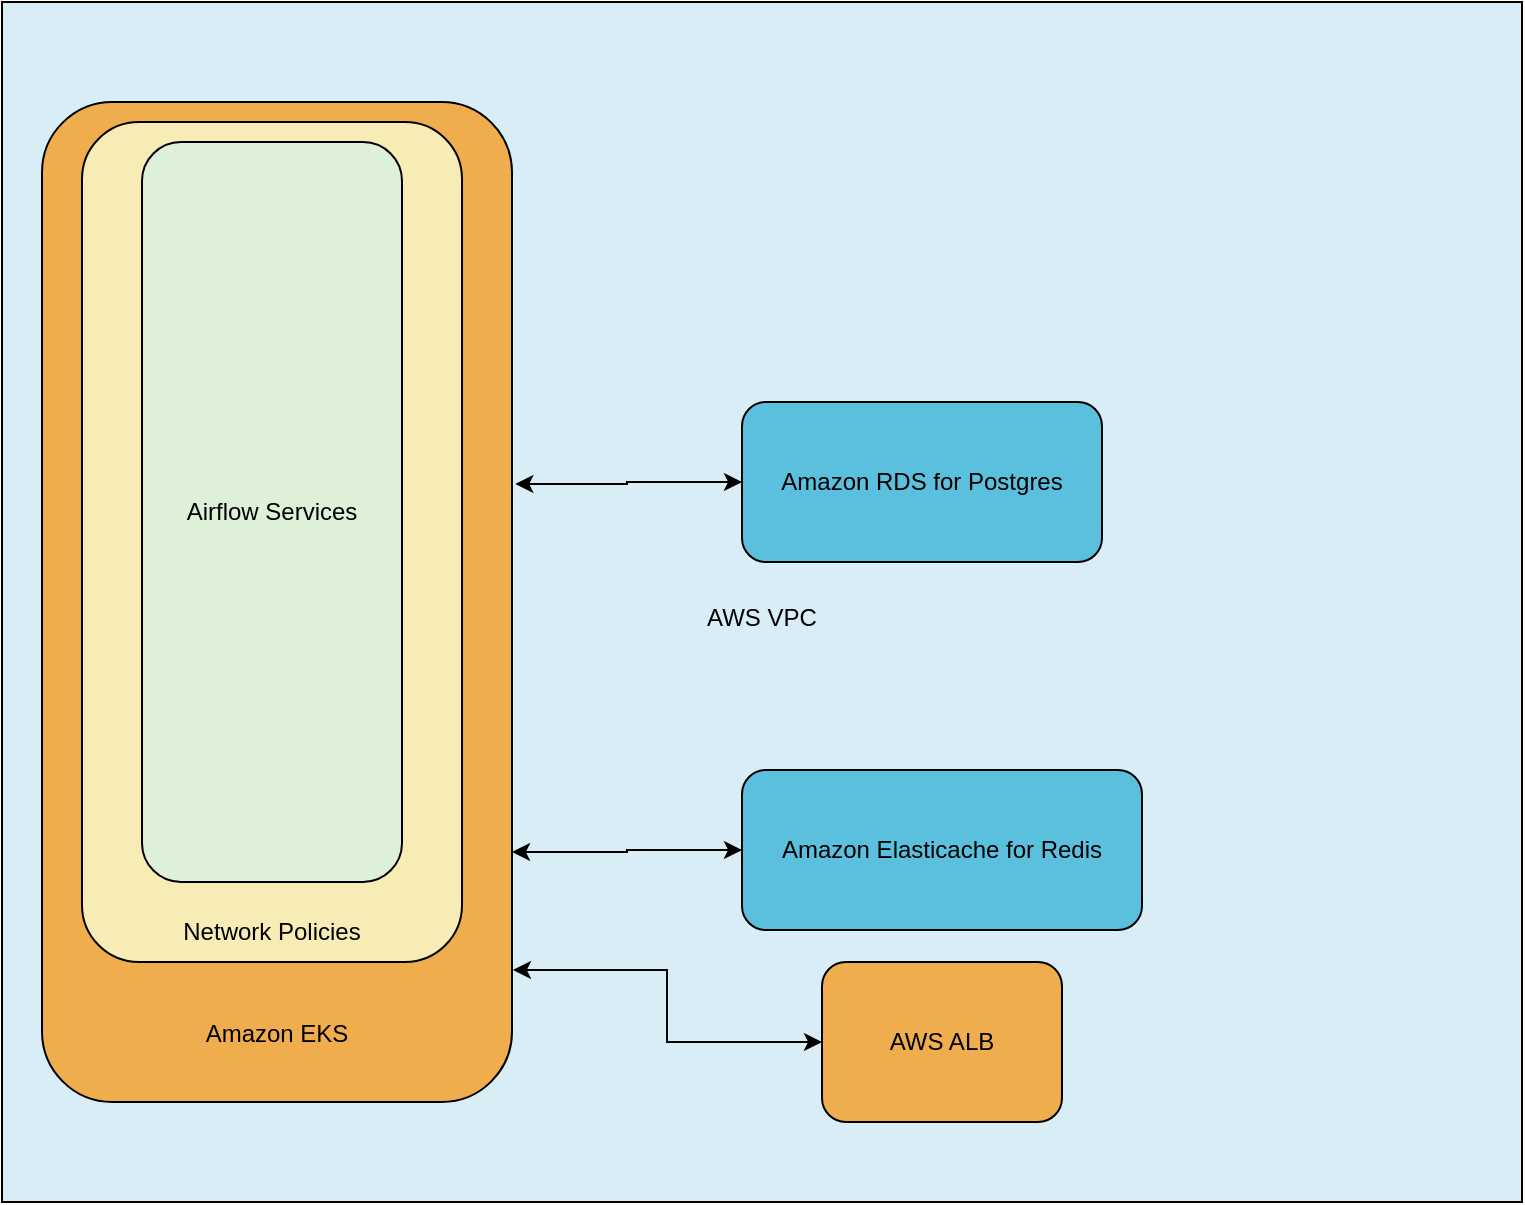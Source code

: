 <mxfile version="24.2.3" type="device">
  <diagram name="Página-1" id="1-6PUafRODEjtdLCIClu">
    <mxGraphModel dx="1363" dy="809" grid="1" gridSize="10" guides="1" tooltips="1" connect="1" arrows="1" fold="1" page="1" pageScale="1" pageWidth="827" pageHeight="1169" math="0" shadow="0">
      <root>
        <mxCell id="0" />
        <mxCell id="1" parent="0" />
        <mxCell id="VPC" value="&lt;div&gt;&lt;br&gt;&lt;/div&gt;AWS VPC" style="rounded=0;whiteSpace=wrap;html=1;fillColor=#d9edf7;" vertex="1" parent="1">
          <mxGeometry x="33" y="20" width="760" height="600" as="geometry" />
        </mxCell>
        <mxCell id="EKS" value="&lt;div&gt;&lt;br&gt;&lt;/div&gt;&lt;div&gt;&lt;br&gt;&lt;/div&gt;&lt;div&gt;&lt;br&gt;&lt;/div&gt;&lt;div&gt;&lt;br&gt;&lt;/div&gt;&lt;div&gt;&lt;br&gt;&lt;/div&gt;&lt;div&gt;&lt;br&gt;&lt;/div&gt;&lt;div&gt;&lt;br&gt;&lt;/div&gt;&lt;div&gt;&lt;br&gt;&lt;/div&gt;&lt;div&gt;&lt;br&gt;&lt;/div&gt;&lt;div&gt;&lt;br&gt;&lt;/div&gt;&lt;div&gt;&lt;br&gt;&lt;/div&gt;&lt;div&gt;&lt;br&gt;&lt;/div&gt;&lt;div&gt;&lt;br&gt;&lt;/div&gt;&lt;div&gt;&lt;br&gt;&lt;/div&gt;&lt;div&gt;&lt;br&gt;&lt;/div&gt;&lt;div&gt;&lt;br&gt;&lt;/div&gt;&lt;div&gt;&lt;br&gt;&lt;/div&gt;&lt;div&gt;&lt;br&gt;&lt;/div&gt;&lt;div&gt;&lt;br&gt;&lt;/div&gt;&lt;div&gt;&lt;br&gt;&lt;/div&gt;&lt;div&gt;&lt;br&gt;&lt;/div&gt;&lt;div&gt;&lt;br&gt;&lt;/div&gt;&lt;div&gt;&lt;br&gt;&lt;/div&gt;&lt;div&gt;&lt;br&gt;&lt;/div&gt;&lt;div&gt;&lt;br&gt;&lt;/div&gt;&lt;div&gt;&lt;br&gt;&lt;/div&gt;&lt;div&gt;&lt;br&gt;&lt;/div&gt;&lt;div&gt;&lt;br&gt;&lt;/div&gt;&lt;div&gt;&lt;br&gt;&lt;/div&gt;&lt;div&gt;&lt;br&gt;&lt;/div&gt;Amazon EKS" style="rounded=1;whiteSpace=wrap;html=1;fillColor=#f0ad4e;" vertex="1" parent="VPC">
          <mxGeometry x="20" y="50" width="235" height="500" as="geometry" />
        </mxCell>
        <mxCell id="NetworkPolicies" value="&lt;div&gt;&lt;br&gt;&lt;/div&gt;&lt;div&gt;&lt;br&gt;&lt;/div&gt;&lt;div&gt;&lt;br&gt;&lt;/div&gt;&lt;div&gt;&lt;br&gt;&lt;/div&gt;&lt;div&gt;&lt;br&gt;&lt;/div&gt;&lt;div&gt;&lt;br&gt;&lt;/div&gt;&lt;div&gt;&lt;br&gt;&lt;/div&gt;&lt;div&gt;&lt;br&gt;&lt;/div&gt;&lt;div&gt;&lt;br&gt;&lt;/div&gt;&lt;div&gt;&lt;br&gt;&lt;/div&gt;&lt;div&gt;&lt;br&gt;&lt;/div&gt;&lt;div&gt;&lt;br&gt;&lt;/div&gt;&lt;div&gt;&lt;br&gt;&lt;/div&gt;&lt;div&gt;&lt;br&gt;&lt;/div&gt;&lt;div&gt;&lt;br&gt;&lt;/div&gt;&lt;div&gt;&lt;br&gt;&lt;/div&gt;&lt;div&gt;&lt;br&gt;&lt;/div&gt;&lt;div&gt;&lt;br&gt;&lt;/div&gt;&lt;div&gt;&lt;br&gt;&lt;/div&gt;&lt;div&gt;&lt;br&gt;&lt;/div&gt;&lt;div&gt;&lt;br&gt;&lt;/div&gt;&lt;div&gt;&lt;br&gt;&lt;/div&gt;&lt;div&gt;&lt;br&gt;&lt;/div&gt;&lt;div&gt;&lt;br&gt;&lt;/div&gt;&lt;div&gt;&lt;br&gt;&lt;/div&gt;&lt;div&gt;&lt;br&gt;&lt;/div&gt;&lt;div&gt;&lt;br&gt;&lt;/div&gt;Network Policies" style="rounded=1;whiteSpace=wrap;html=1;fillColor=#f7ecb5;" vertex="1" parent="EKS">
          <mxGeometry x="20" y="10" width="190" height="420" as="geometry" />
        </mxCell>
        <mxCell id="AirflowServices" value="Airflow Services" style="rounded=1;whiteSpace=wrap;html=1;fillColor=#dff0d8;" vertex="1" parent="EKS">
          <mxGeometry x="50" y="20" width="130" height="370" as="geometry" />
        </mxCell>
        <mxCell id="RDS" value="Amazon RDS for Postgres" style="rounded=1;whiteSpace=wrap;html=1;fillColor=#5bc0de;" vertex="1" parent="VPC">
          <mxGeometry x="370" y="200" width="180" height="80" as="geometry" />
        </mxCell>
        <mxCell id="T4Uo5u1EjXTeUlvugHe7-5" style="edgeStyle=orthogonalEdgeStyle;rounded=0;orthogonalLoop=1;jettySize=auto;html=1;exitX=0;exitY=0.5;exitDx=0;exitDy=0;entryX=1;entryY=0.75;entryDx=0;entryDy=0;startArrow=classic;startFill=1;" edge="1" parent="VPC" source="Elasticache" target="EKS">
          <mxGeometry relative="1" as="geometry" />
        </mxCell>
        <mxCell id="Elasticache" value="Amazon Elasticache for Redis" style="rounded=1;whiteSpace=wrap;html=1;fillColor=#5bc0de;" vertex="1" parent="VPC">
          <mxGeometry x="370" y="384" width="200" height="80" as="geometry" />
        </mxCell>
        <mxCell id="ALB" value="AWS ALB" style="rounded=1;whiteSpace=wrap;html=1;fillColor=#f0ad4e;" vertex="1" parent="VPC">
          <mxGeometry x="410" y="480" width="120" height="80" as="geometry" />
        </mxCell>
        <mxCell id="T4Uo5u1EjXTeUlvugHe7-1" style="edgeStyle=orthogonalEdgeStyle;rounded=0;orthogonalLoop=1;jettySize=auto;html=1;exitX=0;exitY=0.5;exitDx=0;exitDy=0;entryX=1.007;entryY=0.382;entryDx=0;entryDy=0;entryPerimeter=0;startArrow=classic;startFill=1;" edge="1" parent="VPC" source="RDS" target="EKS">
          <mxGeometry relative="1" as="geometry" />
        </mxCell>
        <mxCell id="T4Uo5u1EjXTeUlvugHe7-8" style="edgeStyle=orthogonalEdgeStyle;rounded=0;orthogonalLoop=1;jettySize=auto;html=1;exitX=0;exitY=0.5;exitDx=0;exitDy=0;entryX=1.002;entryY=0.868;entryDx=0;entryDy=0;entryPerimeter=0;startArrow=classic;startFill=1;" edge="1" parent="VPC" source="ALB" target="EKS">
          <mxGeometry relative="1" as="geometry" />
        </mxCell>
      </root>
    </mxGraphModel>
  </diagram>
</mxfile>
